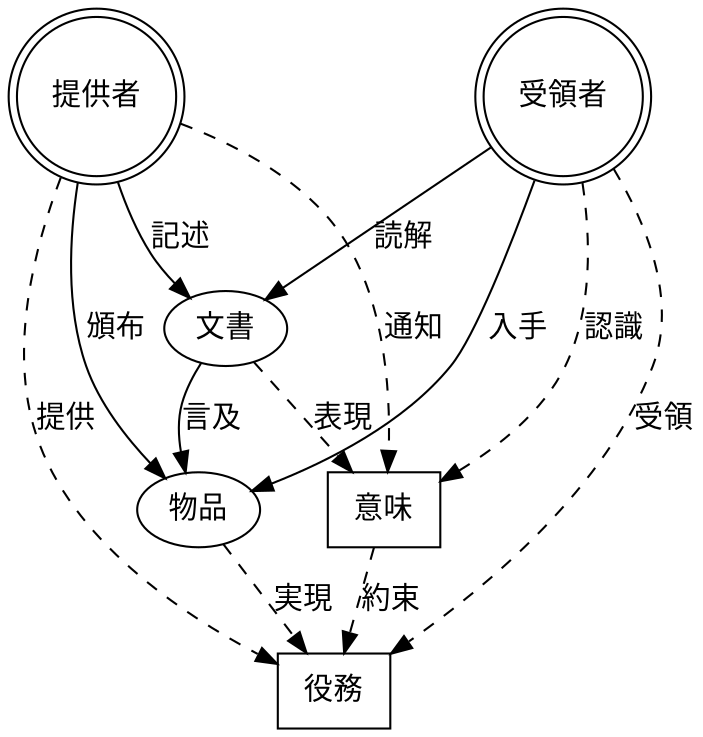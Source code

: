 digraph Semantics {
  graph [fontname="Yu Gothic"]
  node [fontname="Yu Gothic"]
  edge [fontname="Yu Gothic"]

  {
    提供者 [shape=doublecircle]
    受領者 [shape=doublecircle]
    文書 [shape=ellipse]
    物品 [shape=ellipse]
    意味 [shape=box]
    役務 [shape=box]
  }

  提供者 -> 文書 [label=記述]
  受領者 -> 文書 [label=読解]
  提供者 -> 物品 [label=頒布]
  受領者 -> 物品 [label=入手]
  文書 -> 物品 [label=言及]
  提供者 -> 意味 [style=dashed, label=通知]
  提供者 -> 役務 [style=dashed, label=提供]
  受領者 -> 意味 [style=dashed, label=認識]
  受領者 -> 役務 [style=dashed, label=受領]
  意味 -> 役務 [style=dashed, label=約束]
  文書 -> 意味 [style=dashed, label=表現]
  物品 -> 役務 [style=dashed, label=実現]
}